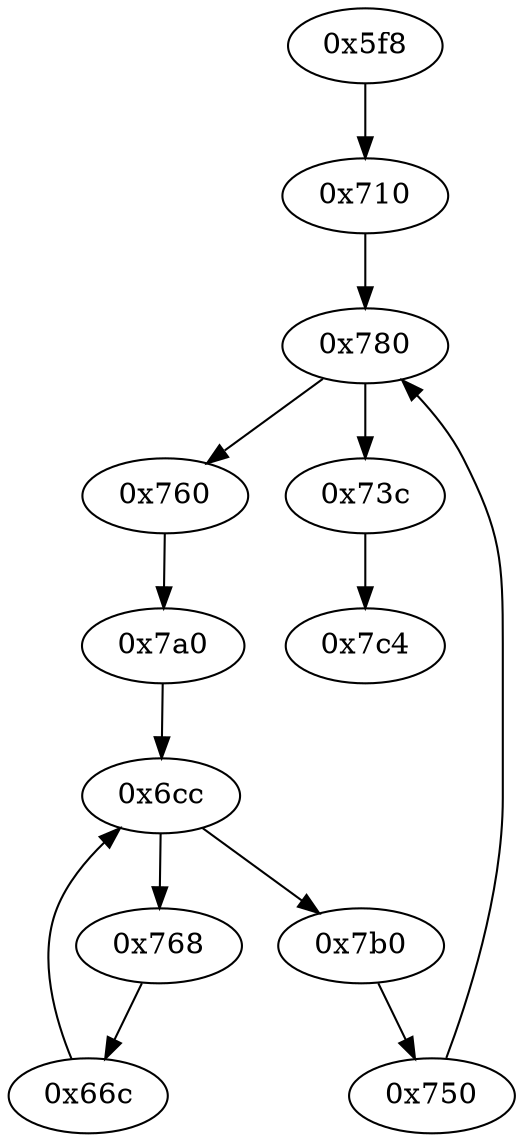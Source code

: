strict digraph "" {
	"0x710"	 [opcode="[u'mov', u'mov', u'mov', u'b']"];
	"0x780"	 [opcode="[u'str', u'str', u'ldr', u'ldr', u'ldr', u'cmp', u'mov', u'b']"];
	"0x710" -> "0x780";
	"0x760"	 [opcode="[u'ldr', u'b']"];
	"0x7a0"	 [opcode="[u'ldr', u'mov', u'mov', u'b']"];
	"0x760" -> "0x7a0";
	"0x780" -> "0x760";
	"0x73c"	 [opcode="[u'ldr', u'ldr', u'bl', u'ldr', u'b']"];
	"0x780" -> "0x73c";
	"0x768"	 [opcode="[u'ldr', u'ldr', u'add', u'str', u'ldr', u'b']"];
	"0x66c"	 [opcode="[u'ldr', u'ldr', u'add', u'mov', u'b']"];
	"0x768" -> "0x66c";
	"0x6cc"	 [opcode="[u'str', u'str', u'ldr', u'ldr', u'ldr', u'cmp', u'mov', u'b']"];
	"0x6cc" -> "0x768";
	"0x7b0"	 [opcode="[u'ldr', u'add', u'str', u'ldr', u'b']"];
	"0x6cc" -> "0x7b0";
	"0x7a0" -> "0x6cc";
	"0x66c" -> "0x6cc";
	"0x750"	 [opcode="[u'ldr', u'ldr', u'mov', u'b']"];
	"0x7b0" -> "0x750";
	"0x7c4"	 [opcode="[u'mov', u'sub', u'pop']"];
	"0x73c" -> "0x7c4";
	"0x750" -> "0x780";
	"0x5f8"	 [opcode="[u'push', u'add', u'sub', u'ldr', u'mov', u'ldr', u'ldr', u'ldr', u'add', u'str', u'b']"];
	"0x5f8" -> "0x710";
}
